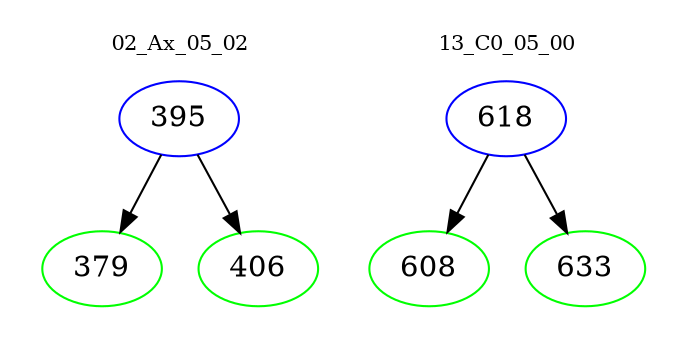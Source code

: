digraph{
subgraph cluster_0 {
color = white
label = "02_Ax_05_02";
fontsize=10;
T0_395 [label="395", color="blue"]
T0_395 -> T0_379 [color="black"]
T0_379 [label="379", color="green"]
T0_395 -> T0_406 [color="black"]
T0_406 [label="406", color="green"]
}
subgraph cluster_1 {
color = white
label = "13_C0_05_00";
fontsize=10;
T1_618 [label="618", color="blue"]
T1_618 -> T1_608 [color="black"]
T1_608 [label="608", color="green"]
T1_618 -> T1_633 [color="black"]
T1_633 [label="633", color="green"]
}
}
